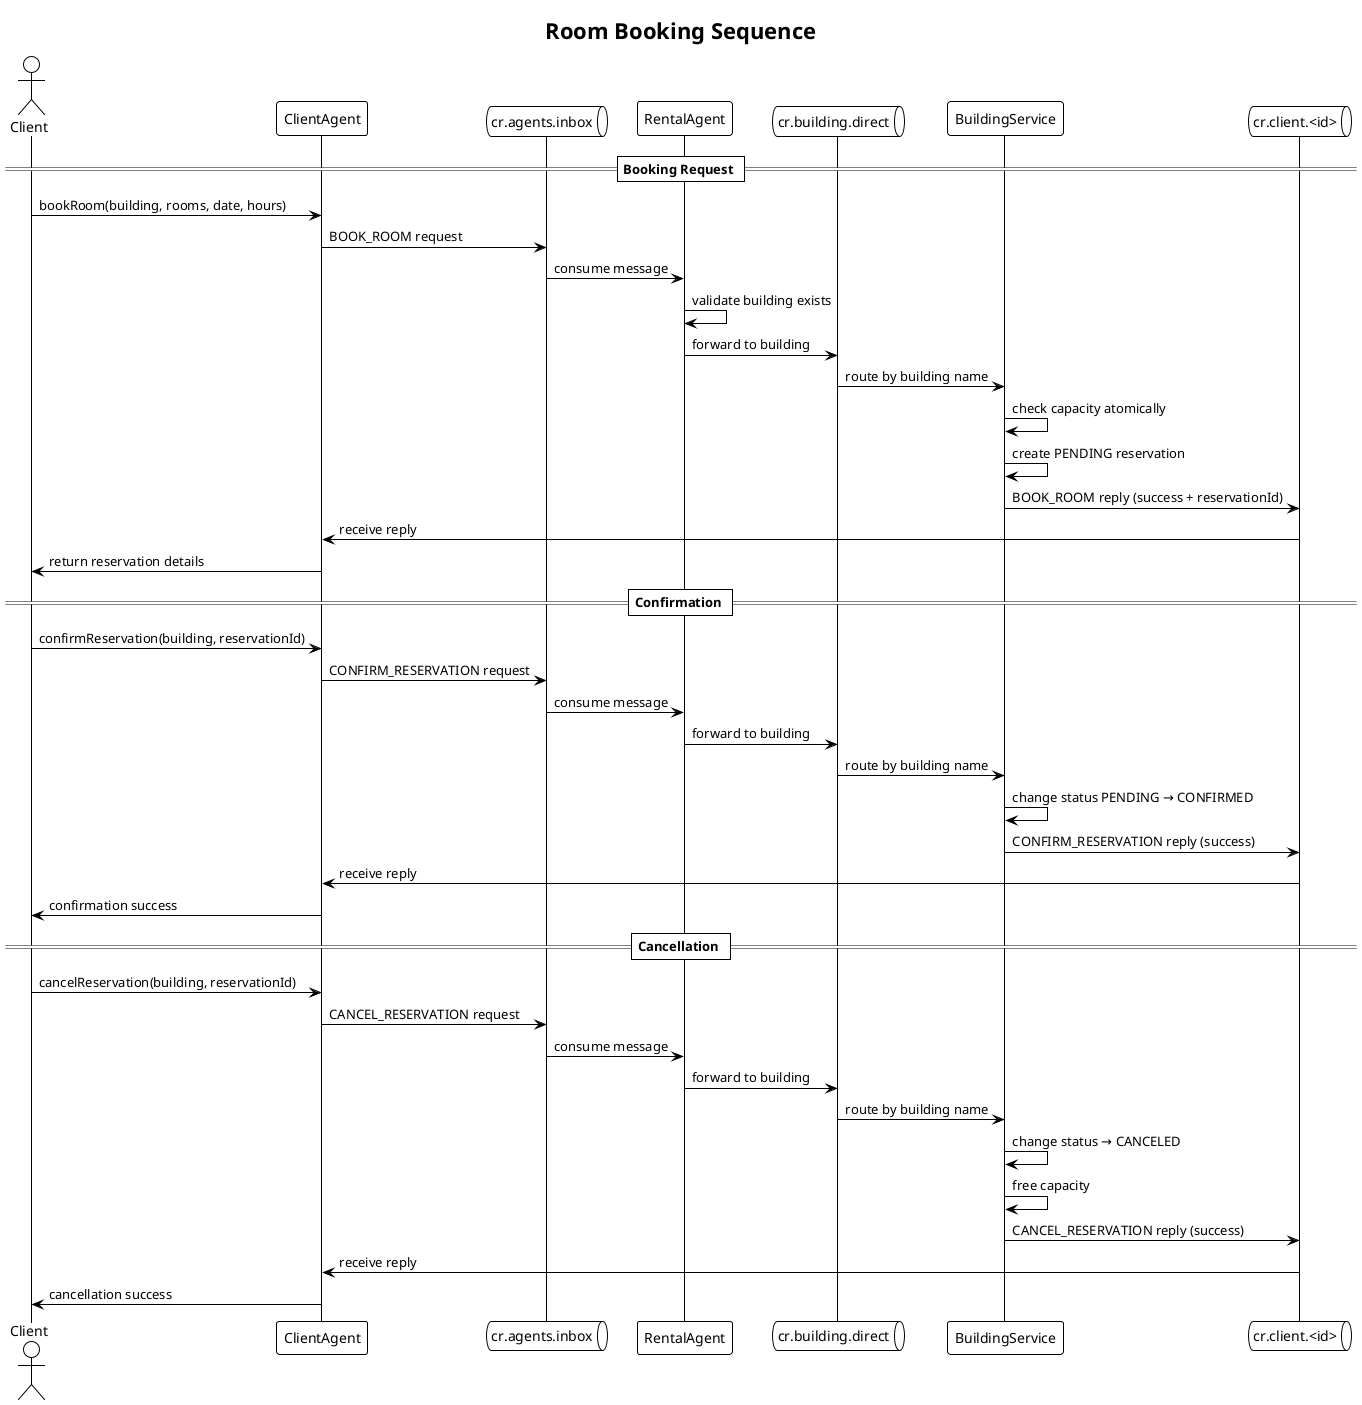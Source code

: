 @startuml
!theme plain
title Room Booking Sequence

actor Client
participant "ClientAgent" as CA
queue "cr.agents.inbox" as AQ
participant "RentalAgent" as RA
queue "cr.building.direct" as BE
participant "BuildingService" as BS
queue "cr.client.<id>" as CQ

== Booking Request ==
Client -> CA: bookRoom(building, rooms, date, hours)
CA -> AQ: BOOK_ROOM request
AQ -> RA: consume message
RA -> RA: validate building exists
RA -> BE: forward to building
BE -> BS: route by building name
BS -> BS: check capacity atomically
BS -> BS: create PENDING reservation
BS -> CQ: BOOK_ROOM reply (success + reservationId)
CQ -> CA: receive reply
CA -> Client: return reservation details

== Confirmation ==
Client -> CA: confirmReservation(building, reservationId)
CA -> AQ: CONFIRM_RESERVATION request
AQ -> RA: consume message
RA -> BE: forward to building
BE -> BS: route by building name
BS -> BS: change status PENDING → CONFIRMED
BS -> CQ: CONFIRM_RESERVATION reply (success)
CQ -> CA: receive reply
CA -> Client: confirmation success

== Cancellation ==
Client -> CA: cancelReservation(building, reservationId)
CA -> AQ: CANCEL_RESERVATION request
AQ -> RA: consume message
RA -> BE: forward to building
BE -> BS: route by building name
BS -> BS: change status → CANCELED
BS -> BS: free capacity
BS -> CQ: CANCEL_RESERVATION reply (success)
CQ -> CA: receive reply
CA -> Client: cancellation success

@enduml
